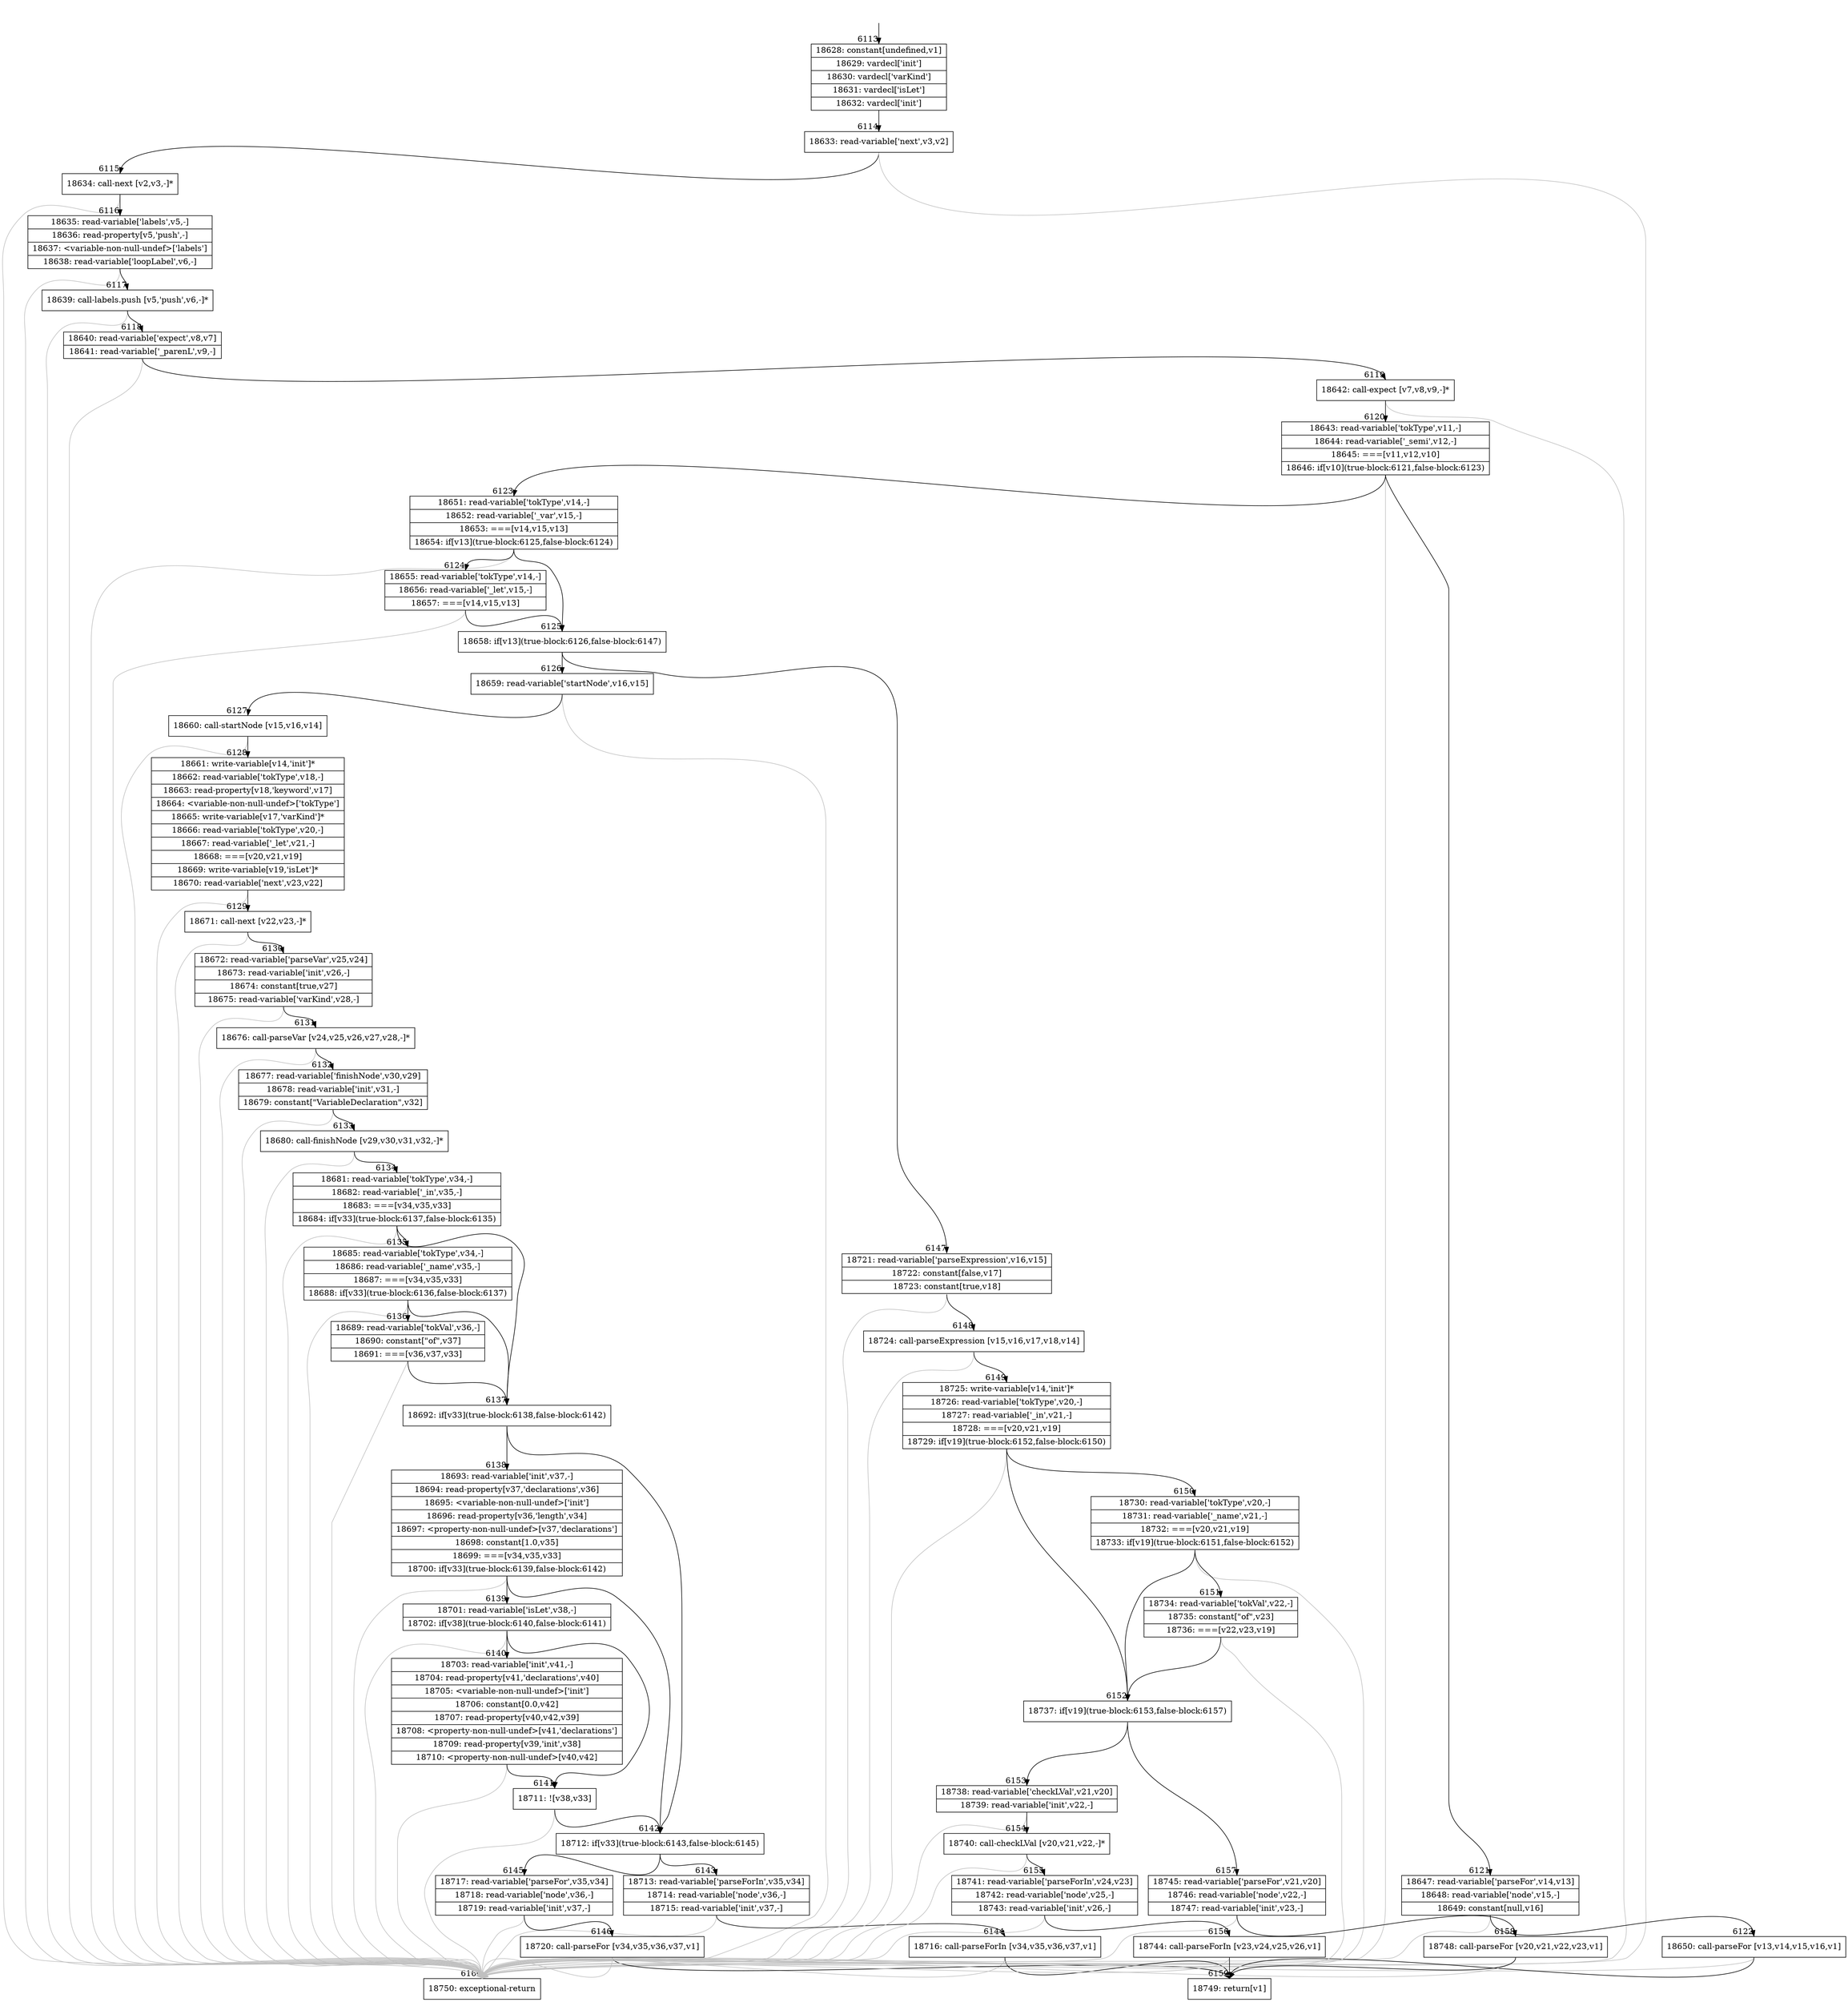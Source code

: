 digraph {
rankdir="TD"
BB_entry352[shape=none,label=""];
BB_entry352 -> BB6113 [tailport=s, headport=n, headlabel="    6113"]
BB6113 [shape=record label="{18628: constant[undefined,v1]|18629: vardecl['init']|18630: vardecl['varKind']|18631: vardecl['isLet']|18632: vardecl['init']}" ] 
BB6113 -> BB6114 [tailport=s, headport=n, headlabel="      6114"]
BB6114 [shape=record label="{18633: read-variable['next',v3,v2]}" ] 
BB6114 -> BB6115 [tailport=s, headport=n, headlabel="      6115"]
BB6114 -> BB6160 [tailport=s, headport=n, color=gray, headlabel="      6160"]
BB6115 [shape=record label="{18634: call-next [v2,v3,-]*}" ] 
BB6115 -> BB6116 [tailport=s, headport=n, headlabel="      6116"]
BB6115 -> BB6160 [tailport=s, headport=n, color=gray]
BB6116 [shape=record label="{18635: read-variable['labels',v5,-]|18636: read-property[v5,'push',-]|18637: \<variable-non-null-undef\>['labels']|18638: read-variable['loopLabel',v6,-]}" ] 
BB6116 -> BB6117 [tailport=s, headport=n, headlabel="      6117"]
BB6116 -> BB6160 [tailport=s, headport=n, color=gray]
BB6117 [shape=record label="{18639: call-labels.push [v5,'push',v6,-]*}" ] 
BB6117 -> BB6118 [tailport=s, headport=n, headlabel="      6118"]
BB6117 -> BB6160 [tailport=s, headport=n, color=gray]
BB6118 [shape=record label="{18640: read-variable['expect',v8,v7]|18641: read-variable['_parenL',v9,-]}" ] 
BB6118 -> BB6119 [tailport=s, headport=n, headlabel="      6119"]
BB6118 -> BB6160 [tailport=s, headport=n, color=gray]
BB6119 [shape=record label="{18642: call-expect [v7,v8,v9,-]*}" ] 
BB6119 -> BB6120 [tailport=s, headport=n, headlabel="      6120"]
BB6119 -> BB6160 [tailport=s, headport=n, color=gray]
BB6120 [shape=record label="{18643: read-variable['tokType',v11,-]|18644: read-variable['_semi',v12,-]|18645: ===[v11,v12,v10]|18646: if[v10](true-block:6121,false-block:6123)}" ] 
BB6120 -> BB6121 [tailport=s, headport=n, headlabel="      6121"]
BB6120 -> BB6123 [tailport=s, headport=n, headlabel="      6123"]
BB6120 -> BB6160 [tailport=s, headport=n, color=gray]
BB6121 [shape=record label="{18647: read-variable['parseFor',v14,v13]|18648: read-variable['node',v15,-]|18649: constant[null,v16]}" ] 
BB6121 -> BB6122 [tailport=s, headport=n, headlabel="      6122"]
BB6121 -> BB6160 [tailport=s, headport=n, color=gray]
BB6122 [shape=record label="{18650: call-parseFor [v13,v14,v15,v16,v1]}" ] 
BB6122 -> BB6159 [tailport=s, headport=n, headlabel="      6159"]
BB6122 -> BB6160 [tailport=s, headport=n, color=gray]
BB6123 [shape=record label="{18651: read-variable['tokType',v14,-]|18652: read-variable['_var',v15,-]|18653: ===[v14,v15,v13]|18654: if[v13](true-block:6125,false-block:6124)}" ] 
BB6123 -> BB6125 [tailport=s, headport=n, headlabel="      6125"]
BB6123 -> BB6124 [tailport=s, headport=n, headlabel="      6124"]
BB6123 -> BB6160 [tailport=s, headport=n, color=gray]
BB6124 [shape=record label="{18655: read-variable['tokType',v14,-]|18656: read-variable['_let',v15,-]|18657: ===[v14,v15,v13]}" ] 
BB6124 -> BB6125 [tailport=s, headport=n]
BB6124 -> BB6160 [tailport=s, headport=n, color=gray]
BB6125 [shape=record label="{18658: if[v13](true-block:6126,false-block:6147)}" ] 
BB6125 -> BB6126 [tailport=s, headport=n, headlabel="      6126"]
BB6125 -> BB6147 [tailport=s, headport=n, headlabel="      6147"]
BB6126 [shape=record label="{18659: read-variable['startNode',v16,v15]}" ] 
BB6126 -> BB6127 [tailport=s, headport=n, headlabel="      6127"]
BB6126 -> BB6160 [tailport=s, headport=n, color=gray]
BB6127 [shape=record label="{18660: call-startNode [v15,v16,v14]}" ] 
BB6127 -> BB6128 [tailport=s, headport=n, headlabel="      6128"]
BB6127 -> BB6160 [tailport=s, headport=n, color=gray]
BB6128 [shape=record label="{18661: write-variable[v14,'init']*|18662: read-variable['tokType',v18,-]|18663: read-property[v18,'keyword',v17]|18664: \<variable-non-null-undef\>['tokType']|18665: write-variable[v17,'varKind']*|18666: read-variable['tokType',v20,-]|18667: read-variable['_let',v21,-]|18668: ===[v20,v21,v19]|18669: write-variable[v19,'isLet']*|18670: read-variable['next',v23,v22]}" ] 
BB6128 -> BB6129 [tailport=s, headport=n, headlabel="      6129"]
BB6128 -> BB6160 [tailport=s, headport=n, color=gray]
BB6129 [shape=record label="{18671: call-next [v22,v23,-]*}" ] 
BB6129 -> BB6130 [tailport=s, headport=n, headlabel="      6130"]
BB6129 -> BB6160 [tailport=s, headport=n, color=gray]
BB6130 [shape=record label="{18672: read-variable['parseVar',v25,v24]|18673: read-variable['init',v26,-]|18674: constant[true,v27]|18675: read-variable['varKind',v28,-]}" ] 
BB6130 -> BB6131 [tailport=s, headport=n, headlabel="      6131"]
BB6130 -> BB6160 [tailport=s, headport=n, color=gray]
BB6131 [shape=record label="{18676: call-parseVar [v24,v25,v26,v27,v28,-]*}" ] 
BB6131 -> BB6132 [tailport=s, headport=n, headlabel="      6132"]
BB6131 -> BB6160 [tailport=s, headport=n, color=gray]
BB6132 [shape=record label="{18677: read-variable['finishNode',v30,v29]|18678: read-variable['init',v31,-]|18679: constant[\"VariableDeclaration\",v32]}" ] 
BB6132 -> BB6133 [tailport=s, headport=n, headlabel="      6133"]
BB6132 -> BB6160 [tailport=s, headport=n, color=gray]
BB6133 [shape=record label="{18680: call-finishNode [v29,v30,v31,v32,-]*}" ] 
BB6133 -> BB6134 [tailport=s, headport=n, headlabel="      6134"]
BB6133 -> BB6160 [tailport=s, headport=n, color=gray]
BB6134 [shape=record label="{18681: read-variable['tokType',v34,-]|18682: read-variable['_in',v35,-]|18683: ===[v34,v35,v33]|18684: if[v33](true-block:6137,false-block:6135)}" ] 
BB6134 -> BB6137 [tailport=s, headport=n, headlabel="      6137"]
BB6134 -> BB6135 [tailport=s, headport=n, headlabel="      6135"]
BB6134 -> BB6160 [tailport=s, headport=n, color=gray]
BB6135 [shape=record label="{18685: read-variable['tokType',v34,-]|18686: read-variable['_name',v35,-]|18687: ===[v34,v35,v33]|18688: if[v33](true-block:6136,false-block:6137)}" ] 
BB6135 -> BB6137 [tailport=s, headport=n]
BB6135 -> BB6136 [tailport=s, headport=n, headlabel="      6136"]
BB6135 -> BB6160 [tailport=s, headport=n, color=gray]
BB6136 [shape=record label="{18689: read-variable['tokVal',v36,-]|18690: constant[\"of\",v37]|18691: ===[v36,v37,v33]}" ] 
BB6136 -> BB6137 [tailport=s, headport=n]
BB6136 -> BB6160 [tailport=s, headport=n, color=gray]
BB6137 [shape=record label="{18692: if[v33](true-block:6138,false-block:6142)}" ] 
BB6137 -> BB6142 [tailport=s, headport=n, headlabel="      6142"]
BB6137 -> BB6138 [tailport=s, headport=n, headlabel="      6138"]
BB6138 [shape=record label="{18693: read-variable['init',v37,-]|18694: read-property[v37,'declarations',v36]|18695: \<variable-non-null-undef\>['init']|18696: read-property[v36,'length',v34]|18697: \<property-non-null-undef\>[v37,'declarations']|18698: constant[1.0,v35]|18699: ===[v34,v35,v33]|18700: if[v33](true-block:6139,false-block:6142)}" ] 
BB6138 -> BB6142 [tailport=s, headport=n]
BB6138 -> BB6139 [tailport=s, headport=n, headlabel="      6139"]
BB6138 -> BB6160 [tailport=s, headport=n, color=gray]
BB6139 [shape=record label="{18701: read-variable['isLet',v38,-]|18702: if[v38](true-block:6140,false-block:6141)}" ] 
BB6139 -> BB6141 [tailport=s, headport=n, headlabel="      6141"]
BB6139 -> BB6140 [tailport=s, headport=n, headlabel="      6140"]
BB6139 -> BB6160 [tailport=s, headport=n, color=gray]
BB6140 [shape=record label="{18703: read-variable['init',v41,-]|18704: read-property[v41,'declarations',v40]|18705: \<variable-non-null-undef\>['init']|18706: constant[0.0,v42]|18707: read-property[v40,v42,v39]|18708: \<property-non-null-undef\>[v41,'declarations']|18709: read-property[v39,'init',v38]|18710: \<property-non-null-undef\>[v40,v42]}" ] 
BB6140 -> BB6141 [tailport=s, headport=n]
BB6140 -> BB6160 [tailport=s, headport=n, color=gray]
BB6141 [shape=record label="{18711: ![v38,v33]}" ] 
BB6141 -> BB6142 [tailport=s, headport=n]
BB6141 -> BB6160 [tailport=s, headport=n, color=gray]
BB6142 [shape=record label="{18712: if[v33](true-block:6143,false-block:6145)}" ] 
BB6142 -> BB6143 [tailport=s, headport=n, headlabel="      6143"]
BB6142 -> BB6145 [tailport=s, headport=n, headlabel="      6145"]
BB6143 [shape=record label="{18713: read-variable['parseForIn',v35,v34]|18714: read-variable['node',v36,-]|18715: read-variable['init',v37,-]}" ] 
BB6143 -> BB6144 [tailport=s, headport=n, headlabel="      6144"]
BB6143 -> BB6160 [tailport=s, headport=n, color=gray]
BB6144 [shape=record label="{18716: call-parseForIn [v34,v35,v36,v37,v1]}" ] 
BB6144 -> BB6159 [tailport=s, headport=n]
BB6144 -> BB6160 [tailport=s, headport=n, color=gray]
BB6145 [shape=record label="{18717: read-variable['parseFor',v35,v34]|18718: read-variable['node',v36,-]|18719: read-variable['init',v37,-]}" ] 
BB6145 -> BB6146 [tailport=s, headport=n, headlabel="      6146"]
BB6145 -> BB6160 [tailport=s, headport=n, color=gray]
BB6146 [shape=record label="{18720: call-parseFor [v34,v35,v36,v37,v1]}" ] 
BB6146 -> BB6159 [tailport=s, headport=n]
BB6146 -> BB6160 [tailport=s, headport=n, color=gray]
BB6147 [shape=record label="{18721: read-variable['parseExpression',v16,v15]|18722: constant[false,v17]|18723: constant[true,v18]}" ] 
BB6147 -> BB6148 [tailport=s, headport=n, headlabel="      6148"]
BB6147 -> BB6160 [tailport=s, headport=n, color=gray]
BB6148 [shape=record label="{18724: call-parseExpression [v15,v16,v17,v18,v14]}" ] 
BB6148 -> BB6149 [tailport=s, headport=n, headlabel="      6149"]
BB6148 -> BB6160 [tailport=s, headport=n, color=gray]
BB6149 [shape=record label="{18725: write-variable[v14,'init']*|18726: read-variable['tokType',v20,-]|18727: read-variable['_in',v21,-]|18728: ===[v20,v21,v19]|18729: if[v19](true-block:6152,false-block:6150)}" ] 
BB6149 -> BB6152 [tailport=s, headport=n, headlabel="      6152"]
BB6149 -> BB6150 [tailport=s, headport=n, headlabel="      6150"]
BB6149 -> BB6160 [tailport=s, headport=n, color=gray]
BB6150 [shape=record label="{18730: read-variable['tokType',v20,-]|18731: read-variable['_name',v21,-]|18732: ===[v20,v21,v19]|18733: if[v19](true-block:6151,false-block:6152)}" ] 
BB6150 -> BB6152 [tailport=s, headport=n]
BB6150 -> BB6151 [tailport=s, headport=n, headlabel="      6151"]
BB6150 -> BB6160 [tailport=s, headport=n, color=gray]
BB6151 [shape=record label="{18734: read-variable['tokVal',v22,-]|18735: constant[\"of\",v23]|18736: ===[v22,v23,v19]}" ] 
BB6151 -> BB6152 [tailport=s, headport=n]
BB6151 -> BB6160 [tailport=s, headport=n, color=gray]
BB6152 [shape=record label="{18737: if[v19](true-block:6153,false-block:6157)}" ] 
BB6152 -> BB6153 [tailport=s, headport=n, headlabel="      6153"]
BB6152 -> BB6157 [tailport=s, headport=n, headlabel="      6157"]
BB6153 [shape=record label="{18738: read-variable['checkLVal',v21,v20]|18739: read-variable['init',v22,-]}" ] 
BB6153 -> BB6154 [tailport=s, headport=n, headlabel="      6154"]
BB6153 -> BB6160 [tailport=s, headport=n, color=gray]
BB6154 [shape=record label="{18740: call-checkLVal [v20,v21,v22,-]*}" ] 
BB6154 -> BB6155 [tailport=s, headport=n, headlabel="      6155"]
BB6154 -> BB6160 [tailport=s, headport=n, color=gray]
BB6155 [shape=record label="{18741: read-variable['parseForIn',v24,v23]|18742: read-variable['node',v25,-]|18743: read-variable['init',v26,-]}" ] 
BB6155 -> BB6156 [tailport=s, headport=n, headlabel="      6156"]
BB6155 -> BB6160 [tailport=s, headport=n, color=gray]
BB6156 [shape=record label="{18744: call-parseForIn [v23,v24,v25,v26,v1]}" ] 
BB6156 -> BB6159 [tailport=s, headport=n]
BB6156 -> BB6160 [tailport=s, headport=n, color=gray]
BB6157 [shape=record label="{18745: read-variable['parseFor',v21,v20]|18746: read-variable['node',v22,-]|18747: read-variable['init',v23,-]}" ] 
BB6157 -> BB6158 [tailport=s, headport=n, headlabel="      6158"]
BB6157 -> BB6160 [tailport=s, headport=n, color=gray]
BB6158 [shape=record label="{18748: call-parseFor [v20,v21,v22,v23,v1]}" ] 
BB6158 -> BB6159 [tailport=s, headport=n]
BB6158 -> BB6160 [tailport=s, headport=n, color=gray]
BB6159 [shape=record label="{18749: return[v1]}" ] 
BB6160 [shape=record label="{18750: exceptional-return}" ] 
//#$~ 6131
}
